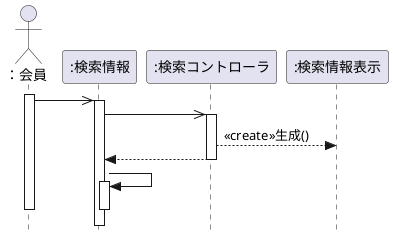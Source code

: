 @startuml 図4-5
 hide footbox
skinparam style strictuml /' 厳密なUMLに準拠する'/
Actor "：会員" as user
participant ":検索情報" as boundary
participant ":検索コントローラ" as control
participant ":検索情報表示" as entity

activate user
  user ->> boundary 
    activate boundary
        boundary ->> control
            activate control
                control --> entity: <<create>>生成()
                control --> boundary
            deactivate control
            boundary -> boundary
            activate boundary
    deactivate boundary
deactivate user

' note right of seach : 非同期メッセージ


@enduml

